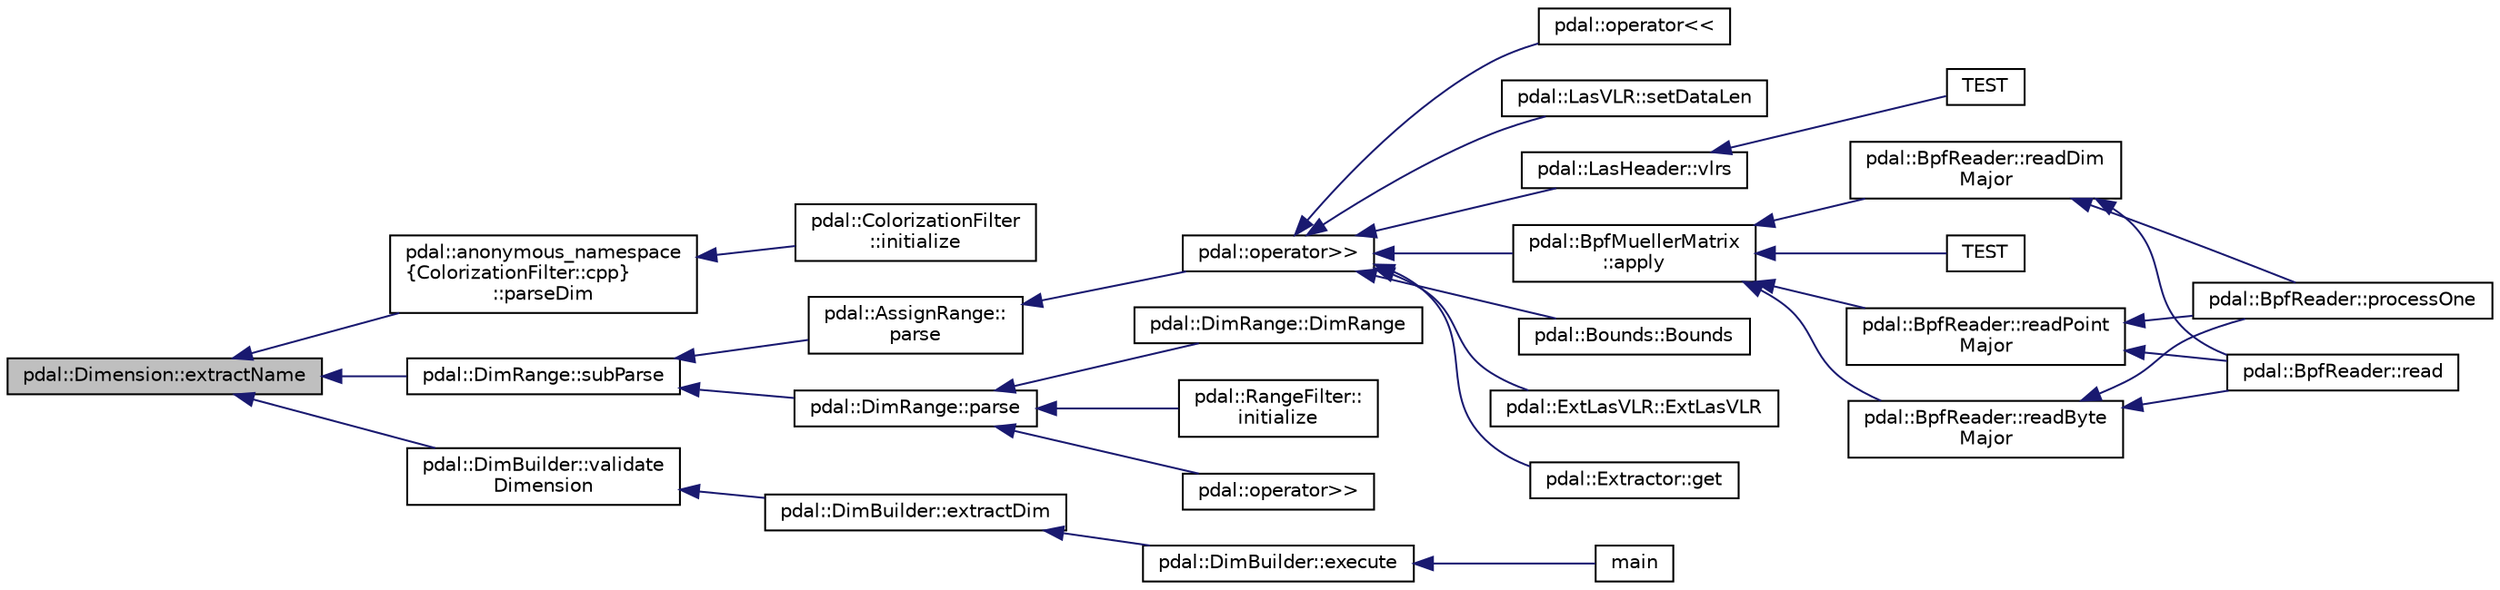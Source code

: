 digraph "pdal::Dimension::extractName"
{
  edge [fontname="Helvetica",fontsize="10",labelfontname="Helvetica",labelfontsize="10"];
  node [fontname="Helvetica",fontsize="10",shape=record];
  rankdir="LR";
  Node1 [label="pdal::Dimension::extractName",height=0.2,width=0.4,color="black", fillcolor="grey75", style="filled", fontcolor="black"];
  Node1 -> Node2 [dir="back",color="midnightblue",fontsize="10",style="solid",fontname="Helvetica"];
  Node2 [label="pdal::anonymous_namespace\l\{ColorizationFilter::cpp\}\l::parseDim",height=0.2,width=0.4,color="black", fillcolor="white", style="filled",URL="$namespacepdal_1_1anonymous__namespace_02ColorizationFilter_8cpp_03.html#aa9cc412539566882fbb7ee2816ba1302"];
  Node2 -> Node3 [dir="back",color="midnightblue",fontsize="10",style="solid",fontname="Helvetica"];
  Node3 [label="pdal::ColorizationFilter\l::initialize",height=0.2,width=0.4,color="black", fillcolor="white", style="filled",URL="$classpdal_1_1ColorizationFilter.html#ab7913018dd5d8e24d34526b86394ab38"];
  Node1 -> Node4 [dir="back",color="midnightblue",fontsize="10",style="solid",fontname="Helvetica"];
  Node4 [label="pdal::DimRange::subParse",height=0.2,width=0.4,color="black", fillcolor="white", style="filled",URL="$structpdal_1_1DimRange.html#a6b6b128ffc786bddb749f37ccd9fcf1d"];
  Node4 -> Node5 [dir="back",color="midnightblue",fontsize="10",style="solid",fontname="Helvetica"];
  Node5 [label="pdal::AssignRange::\lparse",height=0.2,width=0.4,color="black", fillcolor="white", style="filled",URL="$structpdal_1_1AssignRange.html#add1a82f38c804c85284aa9bed0c4330a"];
  Node5 -> Node6 [dir="back",color="midnightblue",fontsize="10",style="solid",fontname="Helvetica"];
  Node6 [label="pdal::operator\>\>",height=0.2,width=0.4,color="black", fillcolor="white", style="filled",URL="$namespacepdal.html#ace4187c9d299de84872aa9a04c71dbf3"];
  Node6 -> Node7 [dir="back",color="midnightblue",fontsize="10",style="solid",fontname="Helvetica"];
  Node7 [label="pdal::BpfMuellerMatrix\l::apply",height=0.2,width=0.4,color="black", fillcolor="white", style="filled",URL="$structpdal_1_1BpfMuellerMatrix.html#a3bae8cd517356ffb0aea13a57d930ae7"];
  Node7 -> Node8 [dir="back",color="midnightblue",fontsize="10",style="solid",fontname="Helvetica"];
  Node8 [label="pdal::BpfReader::readByte\lMajor",height=0.2,width=0.4,color="black", fillcolor="white", style="filled",URL="$classpdal_1_1BpfReader.html#ab51d0d1815046c9a6412261222d2f752"];
  Node8 -> Node9 [dir="back",color="midnightblue",fontsize="10",style="solid",fontname="Helvetica"];
  Node9 [label="pdal::BpfReader::processOne",height=0.2,width=0.4,color="black", fillcolor="white", style="filled",URL="$classpdal_1_1BpfReader.html#a85669f95516049aa09cfd400debafa8b"];
  Node8 -> Node10 [dir="back",color="midnightblue",fontsize="10",style="solid",fontname="Helvetica"];
  Node10 [label="pdal::BpfReader::read",height=0.2,width=0.4,color="black", fillcolor="white", style="filled",URL="$classpdal_1_1BpfReader.html#aecc4cd2499cf156256d8de6c840d3191"];
  Node7 -> Node11 [dir="back",color="midnightblue",fontsize="10",style="solid",fontname="Helvetica"];
  Node11 [label="pdal::BpfReader::readDim\lMajor",height=0.2,width=0.4,color="black", fillcolor="white", style="filled",URL="$classpdal_1_1BpfReader.html#ab2947de9808046ddf8e828a08fe2c12c"];
  Node11 -> Node9 [dir="back",color="midnightblue",fontsize="10",style="solid",fontname="Helvetica"];
  Node11 -> Node10 [dir="back",color="midnightblue",fontsize="10",style="solid",fontname="Helvetica"];
  Node7 -> Node12 [dir="back",color="midnightblue",fontsize="10",style="solid",fontname="Helvetica"];
  Node12 [label="pdal::BpfReader::readPoint\lMajor",height=0.2,width=0.4,color="black", fillcolor="white", style="filled",URL="$classpdal_1_1BpfReader.html#ae5bb98eea69bceee3cbb05a31f005ebe"];
  Node12 -> Node9 [dir="back",color="midnightblue",fontsize="10",style="solid",fontname="Helvetica"];
  Node12 -> Node10 [dir="back",color="midnightblue",fontsize="10",style="solid",fontname="Helvetica"];
  Node7 -> Node13 [dir="back",color="midnightblue",fontsize="10",style="solid",fontname="Helvetica"];
  Node13 [label="TEST",height=0.2,width=0.4,color="black", fillcolor="white", style="filled",URL="$BPFTest_8cpp.html#aa6e6085d0f31be6fa55a85605f33931d"];
  Node6 -> Node14 [dir="back",color="midnightblue",fontsize="10",style="solid",fontname="Helvetica"];
  Node14 [label="pdal::Bounds::Bounds",height=0.2,width=0.4,color="black", fillcolor="white", style="filled",URL="$classpdal_1_1Bounds.html#a63a455c59b1cbf54fe05ac1602376c6d"];
  Node6 -> Node15 [dir="back",color="midnightblue",fontsize="10",style="solid",fontname="Helvetica"];
  Node15 [label="pdal::ExtLasVLR::ExtLasVLR",height=0.2,width=0.4,color="black", fillcolor="white", style="filled",URL="$classpdal_1_1ExtLasVLR.html#aea2bb75044cdf9dab01b81e81b835ed4"];
  Node6 -> Node16 [dir="back",color="midnightblue",fontsize="10",style="solid",fontname="Helvetica"];
  Node16 [label="pdal::Extractor::get",height=0.2,width=0.4,color="black", fillcolor="white", style="filled",URL="$classpdal_1_1Extractor.html#a970bf542f6632eedb19b9f554626ed3f"];
  Node6 -> Node17 [dir="back",color="midnightblue",fontsize="10",style="solid",fontname="Helvetica"];
  Node17 [label="pdal::operator\<\<",height=0.2,width=0.4,color="black", fillcolor="white", style="filled",URL="$namespacepdal.html#aedfa6057e7bfee496a66a3192e7ec594"];
  Node6 -> Node18 [dir="back",color="midnightblue",fontsize="10",style="solid",fontname="Helvetica"];
  Node18 [label="pdal::LasVLR::setDataLen",height=0.2,width=0.4,color="black", fillcolor="white", style="filled",URL="$classpdal_1_1LasVLR.html#a777a6a5cf8ddddb9aba83861088cec64"];
  Node6 -> Node19 [dir="back",color="midnightblue",fontsize="10",style="solid",fontname="Helvetica"];
  Node19 [label="pdal::LasHeader::vlrs",height=0.2,width=0.4,color="black", fillcolor="white", style="filled",URL="$classpdal_1_1LasHeader.html#af24ff4d4466c1be45e8f6268d872bdac"];
  Node19 -> Node20 [dir="back",color="midnightblue",fontsize="10",style="solid",fontname="Helvetica"];
  Node20 [label="TEST",height=0.2,width=0.4,color="black", fillcolor="white", style="filled",URL="$LasWriterTest_8cpp.html#a25769097df1e2560a063c4d15157dd5b"];
  Node4 -> Node21 [dir="back",color="midnightblue",fontsize="10",style="solid",fontname="Helvetica"];
  Node21 [label="pdal::DimRange::parse",height=0.2,width=0.4,color="black", fillcolor="white", style="filled",URL="$structpdal_1_1DimRange.html#af685ed69082be8ea1ad1399da4b62f93"];
  Node21 -> Node22 [dir="back",color="midnightblue",fontsize="10",style="solid",fontname="Helvetica"];
  Node22 [label="pdal::DimRange::DimRange",height=0.2,width=0.4,color="black", fillcolor="white", style="filled",URL="$structpdal_1_1DimRange.html#a643e2ed8901c78ab163cd511c5c07796"];
  Node21 -> Node23 [dir="back",color="midnightblue",fontsize="10",style="solid",fontname="Helvetica"];
  Node23 [label="pdal::RangeFilter::\linitialize",height=0.2,width=0.4,color="black", fillcolor="white", style="filled",URL="$classpdal_1_1RangeFilter.html#a8aa83913523ad5527a8b2144c078fb58"];
  Node21 -> Node24 [dir="back",color="midnightblue",fontsize="10",style="solid",fontname="Helvetica"];
  Node24 [label="pdal::operator\>\>",height=0.2,width=0.4,color="black", fillcolor="white", style="filled",URL="$namespacepdal.html#ace1b1804657639b0ce1ff5eee96c76b3"];
  Node1 -> Node25 [dir="back",color="midnightblue",fontsize="10",style="solid",fontname="Helvetica"];
  Node25 [label="pdal::DimBuilder::validate\lDimension",height=0.2,width=0.4,color="black", fillcolor="white", style="filled",URL="$classpdal_1_1DimBuilder.html#ad791e4b31e813727f0fcb15c645a28f1"];
  Node25 -> Node26 [dir="back",color="midnightblue",fontsize="10",style="solid",fontname="Helvetica"];
  Node26 [label="pdal::DimBuilder::extractDim",height=0.2,width=0.4,color="black", fillcolor="white", style="filled",URL="$classpdal_1_1DimBuilder.html#a51bc21469f4546a9d5152f725ae41345"];
  Node26 -> Node27 [dir="back",color="midnightblue",fontsize="10",style="solid",fontname="Helvetica"];
  Node27 [label="pdal::DimBuilder::execute",height=0.2,width=0.4,color="black", fillcolor="white", style="filled",URL="$classpdal_1_1DimBuilder.html#a80dc37c7ba907d37af6ce04620364855"];
  Node27 -> Node28 [dir="back",color="midnightblue",fontsize="10",style="solid",fontname="Helvetica"];
  Node28 [label="main",height=0.2,width=0.4,color="black", fillcolor="white", style="filled",URL="$DimBuilder_8cpp.html#a0ddf1224851353fc92bfbff6f499fa97"];
}
